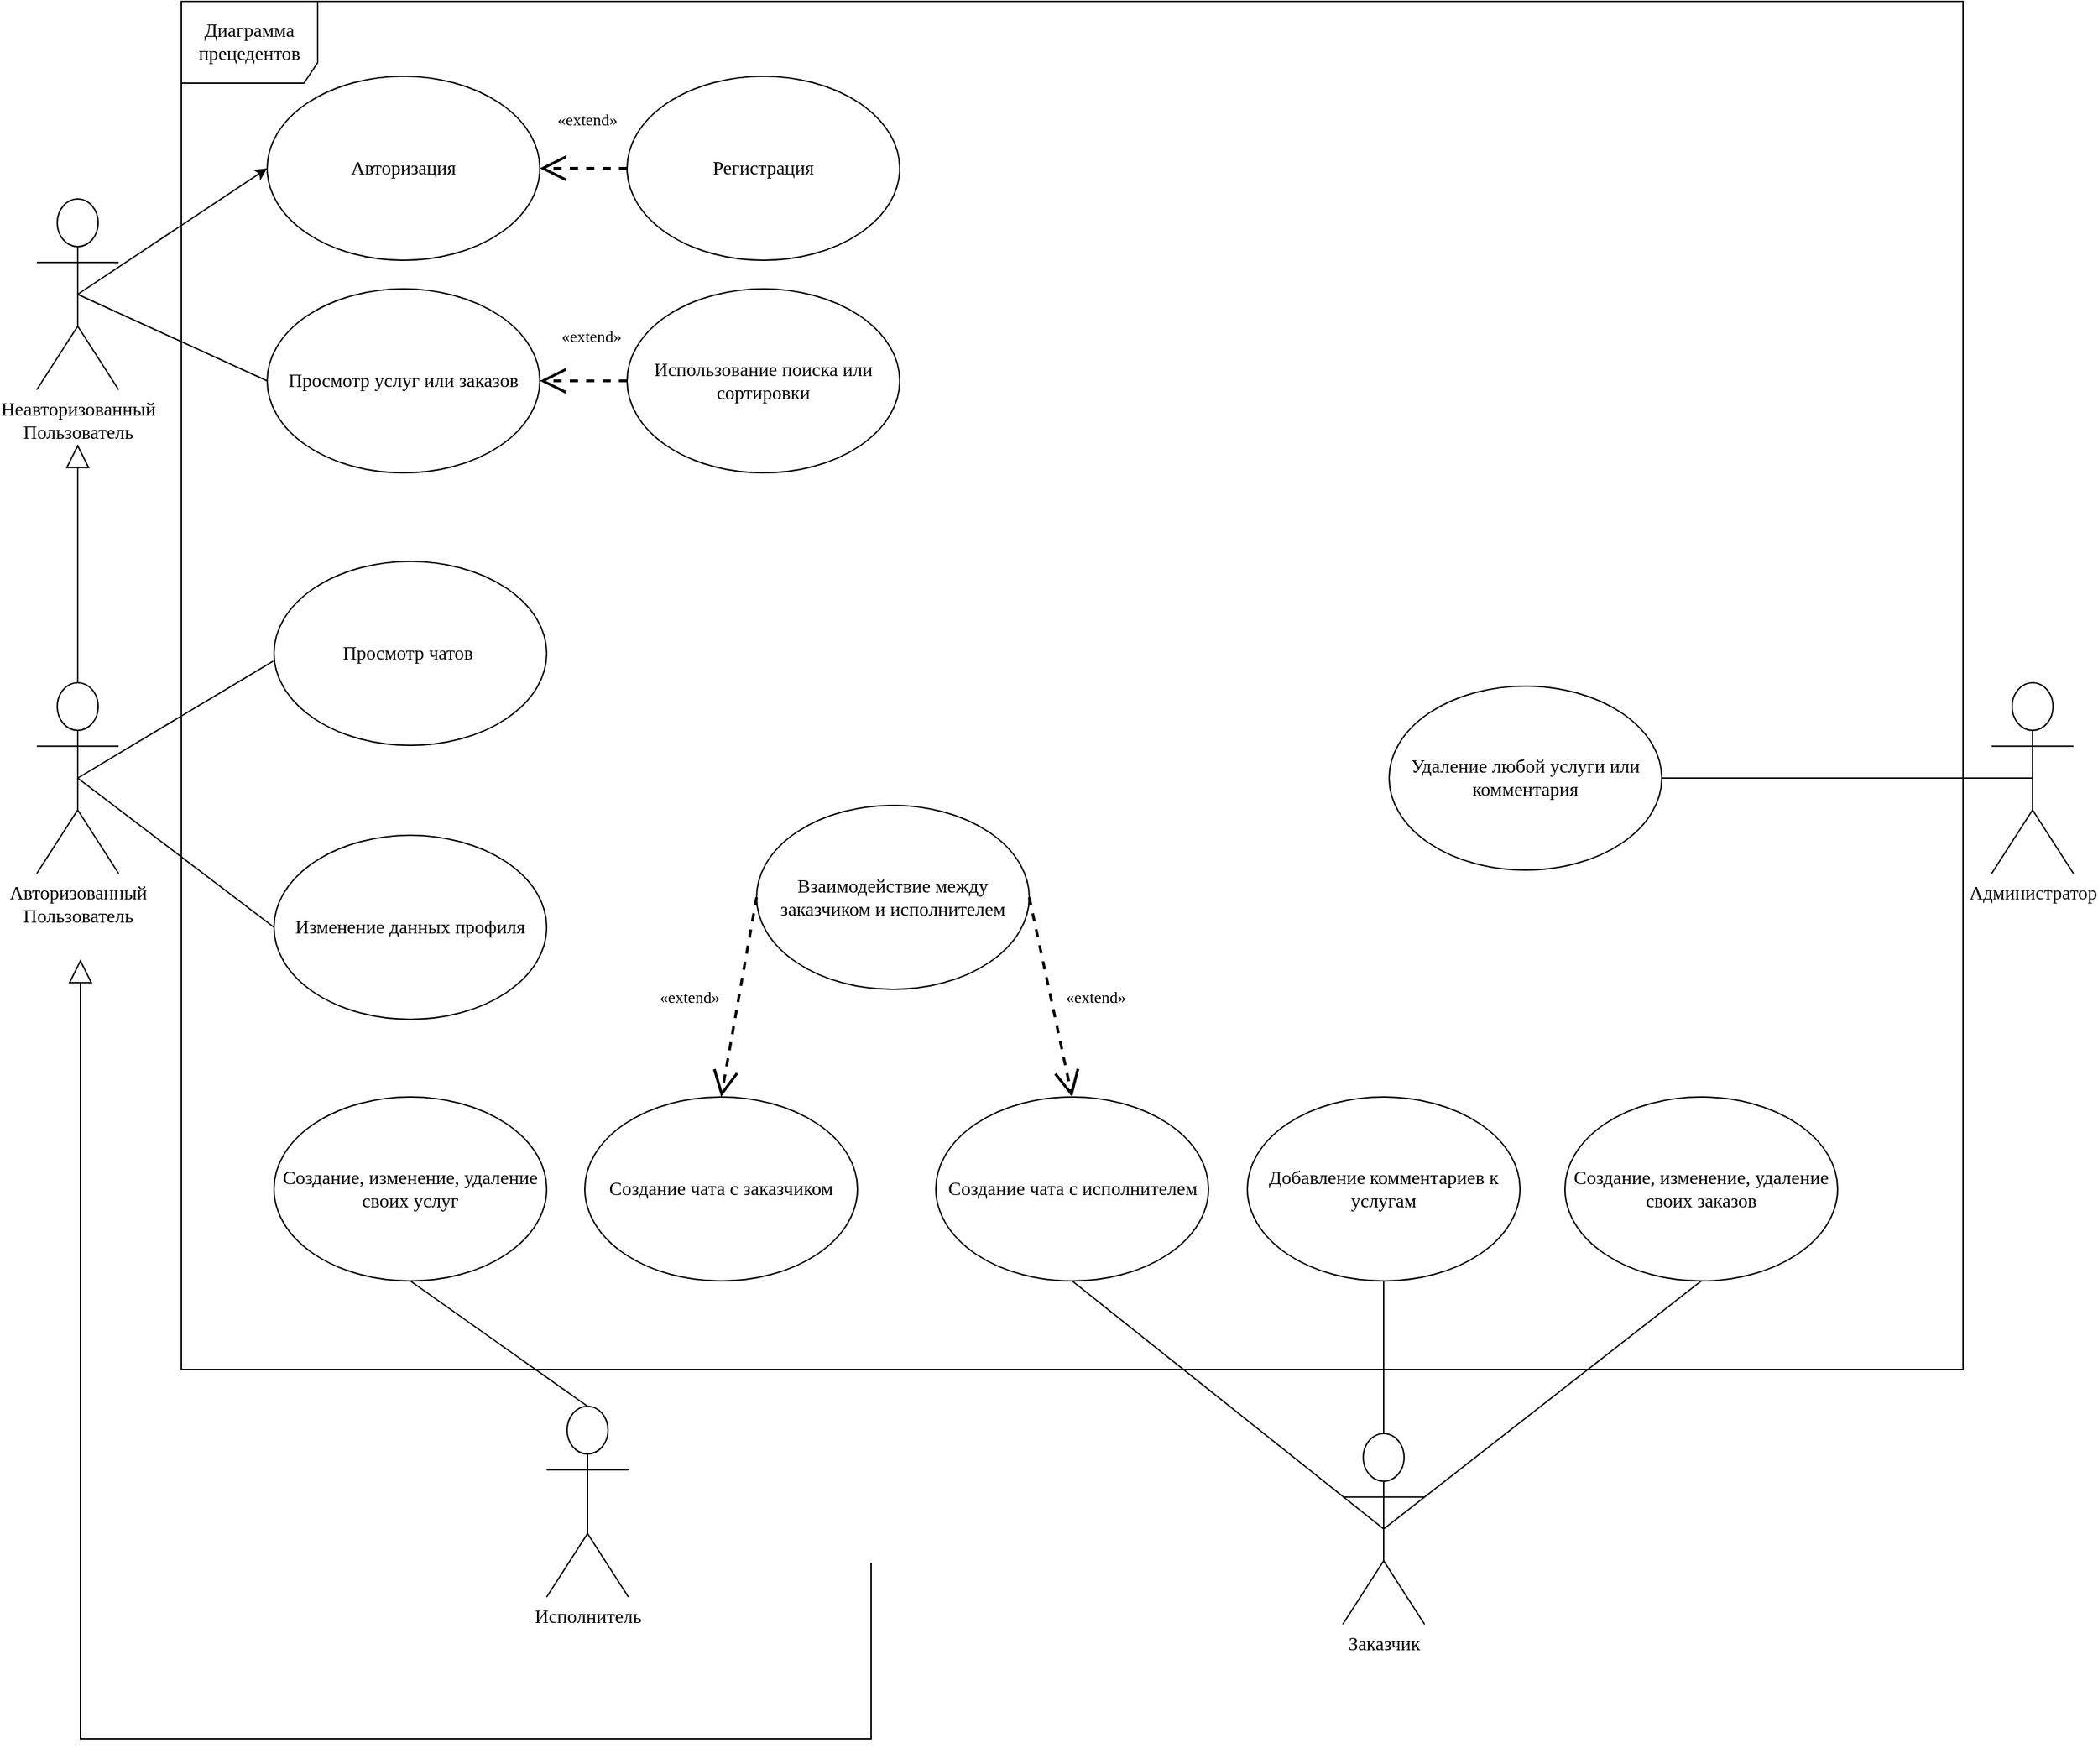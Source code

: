 <mxfile version="21.2.1" type="github">
  <diagram name="Страница 1" id="cCCIlAFTOr4Qi8Cy_CkC">
    <mxGraphModel dx="1595" dy="865" grid="0" gridSize="10" guides="1" tooltips="1" connect="1" arrows="1" fold="1" page="1" pageScale="1" pageWidth="2336" pageHeight="1654" math="0" shadow="0">
      <root>
        <mxCell id="0" />
        <mxCell id="1" parent="0" />
        <mxCell id="EgZyC1ixlsFqTv5ItHzm-1" value="&lt;font style=&quot;font-size: 14px&quot;&gt;Диаграмма прецедентов&lt;br&gt;&lt;/font&gt;" style="shape=umlFrame;whiteSpace=wrap;html=1;width=100;height=60;perimeterSpacing=0;shadow=0;fontFamily=GOST type A Regular;fontSource=https%3A%2F%2Fwebfonts.pro%2Flight-fonts%2F123-gost_type_a.html;" vertex="1" parent="1">
          <mxGeometry x="872" y="294" width="1307" height="1004" as="geometry" />
        </mxCell>
        <mxCell id="EgZyC1ixlsFqTv5ItHzm-2" style="edgeStyle=orthogonalEdgeStyle;rounded=0;orthogonalLoop=1;jettySize=auto;html=1;exitX=0.5;exitY=0;exitDx=0;exitDy=0;exitPerimeter=0;endArrow=block;endFill=0;endSize=15;" edge="1" parent="1" source="EgZyC1ixlsFqTv5ItHzm-31">
          <mxGeometry relative="1" as="geometry">
            <mxPoint x="796" y="619" as="targetPoint" />
          </mxGeometry>
        </mxCell>
        <mxCell id="EgZyC1ixlsFqTv5ItHzm-3" style="rounded=0;orthogonalLoop=1;jettySize=auto;html=1;exitX=0.5;exitY=0.5;exitDx=0;exitDy=0;exitPerimeter=0;entryX=0;entryY=0.5;entryDx=0;entryDy=0;endArrow=none;endFill=0;" edge="1" parent="1" source="EgZyC1ixlsFqTv5ItHzm-31" target="EgZyC1ixlsFqTv5ItHzm-25">
          <mxGeometry relative="1" as="geometry" />
        </mxCell>
        <mxCell id="EgZyC1ixlsFqTv5ItHzm-5" style="edgeStyle=orthogonalEdgeStyle;rounded=0;orthogonalLoop=1;jettySize=auto;html=1;exitX=1;exitY=1;exitDx=0;exitDy=0;entryX=0;entryY=0.5;entryDx=0;entryDy=0;strokeColor=none;startArrow=none;fontFamily=GOST type A Regular;fontSource=https%3A%2F%2Fwebfonts.pro%2Flight-fonts%2F123-gost_type_a.html;" edge="1" parent="1" source="EgZyC1ixlsFqTv5ItHzm-23">
          <mxGeometry relative="1" as="geometry">
            <mxPoint x="1227.973" y="658.052" as="sourcePoint" />
            <mxPoint x="1209" y="662.5" as="targetPoint" />
          </mxGeometry>
        </mxCell>
        <mxCell id="EgZyC1ixlsFqTv5ItHzm-6" style="edgeStyle=none;rounded=0;jumpStyle=none;jumpSize=21;orthogonalLoop=1;jettySize=auto;html=1;exitX=0;exitY=0.5;exitDx=0;exitDy=0;entryX=1;entryY=0.5;entryDx=0;entryDy=0;dashed=1;startSize=19;endSize=15;strokeWidth=2;fontFamily=GOST type A Regular;fontSource=https%3A%2F%2Fwebfonts.pro%2Flight-fonts%2F123-gost_type_a.html;endArrow=open;endFill=0;" edge="1" parent="1" source="EgZyC1ixlsFqTv5ItHzm-11" target="EgZyC1ixlsFqTv5ItHzm-10">
          <mxGeometry relative="1" as="geometry">
            <mxPoint x="1474" y="662.5" as="sourcePoint" />
            <mxPoint x="1409" y="662.5" as="targetPoint" />
          </mxGeometry>
        </mxCell>
        <mxCell id="EgZyC1ixlsFqTv5ItHzm-7" value="&lt;font style=&quot;font-size: 14px&quot;&gt;Просмотр услуг или заказов&lt;/font&gt;" style="ellipse;whiteSpace=wrap;html=1;fontFamily=GOST type A Regular;fontSource=https%3A%2F%2Fwebfonts.pro%2Flight-fonts%2F123-gost_type_a.html;" vertex="1" parent="1">
          <mxGeometry x="935" y="505" width="200" height="135" as="geometry" />
        </mxCell>
        <mxCell id="EgZyC1ixlsFqTv5ItHzm-8" value="&lt;span style=&quot;font-size: 14px;&quot;&gt;Использование поиска или сортировки&lt;/span&gt;" style="ellipse;whiteSpace=wrap;html=1;fontFamily=GOST type A Regular;fontSource=https%3A%2F%2Fwebfonts.pro%2Flight-fonts%2F123-gost_type_a.html;" vertex="1" parent="1">
          <mxGeometry x="1199" y="505" width="200" height="135" as="geometry" />
        </mxCell>
        <mxCell id="EgZyC1ixlsFqTv5ItHzm-9" value="&lt;span style=&quot;font-size: 14px;&quot;&gt;Администратор&lt;/span&gt;" style="shape=umlActor;verticalLabelPosition=bottom;verticalAlign=top;html=1;fontFamily=GOST type A Regular;fontSource=https%3A%2F%2Fwebfonts.pro%2Flight-fonts%2F123-gost_type_a.html;" vertex="1" parent="1">
          <mxGeometry x="2200" y="794" width="60" height="140" as="geometry" />
        </mxCell>
        <mxCell id="EgZyC1ixlsFqTv5ItHzm-10" value="&lt;font style=&quot;font-size: 14px&quot;&gt;Авторизация&lt;/font&gt;" style="ellipse;whiteSpace=wrap;html=1;fontFamily=GOST type A Regular;fontSource=https%3A%2F%2Fwebfonts.pro%2Flight-fonts%2F123-gost_type_a.html;" vertex="1" parent="1">
          <mxGeometry x="935" y="349" width="200" height="135" as="geometry" />
        </mxCell>
        <mxCell id="EgZyC1ixlsFqTv5ItHzm-11" value="&lt;font style=&quot;font-size: 14px&quot;&gt;Регистрация&lt;/font&gt;" style="ellipse;whiteSpace=wrap;html=1;fontFamily=GOST type A Regular;fontSource=https%3A%2F%2Fwebfonts.pro%2Flight-fonts%2F123-gost_type_a.html;" vertex="1" parent="1">
          <mxGeometry x="1199" y="349" width="200" height="135" as="geometry" />
        </mxCell>
        <mxCell id="EgZyC1ixlsFqTv5ItHzm-12" value="&lt;span style=&quot;font-size: 14px;&quot;&gt;Удаление любой услуги или комментария&lt;/span&gt;" style="ellipse;whiteSpace=wrap;html=1;fontFamily=GOST type A Regular;fontSource=https%3A%2F%2Fwebfonts.pro%2Flight-fonts%2F123-gost_type_a.html;" vertex="1" parent="1">
          <mxGeometry x="1758" y="796.5" width="200" height="135" as="geometry" />
        </mxCell>
        <mxCell id="EgZyC1ixlsFqTv5ItHzm-13" value="" style="endArrow=none;html=1;entryX=1;entryY=0.5;entryDx=0;entryDy=0;fontFamily=GOST type A Regular;fontSource=https%3A%2F%2Fwebfonts.pro%2Flight-fonts%2F123-gost_type_a.html;exitX=0.5;exitY=0.5;exitDx=0;exitDy=0;exitPerimeter=0;" edge="1" parent="1" source="EgZyC1ixlsFqTv5ItHzm-9" target="EgZyC1ixlsFqTv5ItHzm-12">
          <mxGeometry width="50" height="50" relative="1" as="geometry">
            <mxPoint x="1299" y="1389" as="sourcePoint" />
            <mxPoint x="1451" y="471.5" as="targetPoint" />
          </mxGeometry>
        </mxCell>
        <mxCell id="EgZyC1ixlsFqTv5ItHzm-15" value="&lt;font style=&quot;font-size: 14px&quot;&gt;Создание, изменение, удаление своих услуг&lt;/font&gt;" style="ellipse;whiteSpace=wrap;html=1;fontFamily=GOST type A Regular;fontSource=https%3A%2F%2Fwebfonts.pro%2Flight-fonts%2F123-gost_type_a.html;" vertex="1" parent="1">
          <mxGeometry x="940" y="1098" width="200" height="135" as="geometry" />
        </mxCell>
        <mxCell id="EgZyC1ixlsFqTv5ItHzm-16" style="rounded=0;orthogonalLoop=1;jettySize=auto;html=1;exitX=0.5;exitY=0.5;exitDx=0;exitDy=0;exitPerimeter=0;entryX=0;entryY=0.5;entryDx=0;entryDy=0;fontFamily=GOST type A Regular;fontSource=https%3A%2F%2Fwebfonts.pro%2Flight-fonts%2F123-gost_type_a.html;" edge="1" parent="1" source="EgZyC1ixlsFqTv5ItHzm-17" target="EgZyC1ixlsFqTv5ItHzm-10">
          <mxGeometry relative="1" as="geometry" />
        </mxCell>
        <mxCell id="EgZyC1ixlsFqTv5ItHzm-17" value="&lt;span style=&quot;font-size: 14px;&quot;&gt;Неавторизованный&lt;br&gt;Пользователь&lt;/span&gt;" style="shape=umlActor;verticalLabelPosition=bottom;verticalAlign=top;html=1;fontFamily=GOST type A Regular;fontSource=https%3A%2F%2Fwebfonts.pro%2Flight-fonts%2F123-gost_type_a.html;" vertex="1" parent="1">
          <mxGeometry x="766" y="439" width="60" height="140" as="geometry" />
        </mxCell>
        <mxCell id="EgZyC1ixlsFqTv5ItHzm-18" value="" style="endArrow=none;html=1;exitX=0;exitY=0.5;exitDx=0;exitDy=0;entryX=0.5;entryY=0.5;entryDx=0;entryDy=0;fontFamily=GOST type A Regular;fontSource=https%3A%2F%2Fwebfonts.pro%2Flight-fonts%2F123-gost_type_a.html;entryPerimeter=0;" edge="1" parent="1" source="EgZyC1ixlsFqTv5ItHzm-7" target="EgZyC1ixlsFqTv5ItHzm-17">
          <mxGeometry width="50" height="50" relative="1" as="geometry">
            <mxPoint x="803" y="437" as="sourcePoint" />
            <mxPoint x="1005.0" y="442.5" as="targetPoint" />
          </mxGeometry>
        </mxCell>
        <mxCell id="EgZyC1ixlsFqTv5ItHzm-20" value="&lt;span style=&quot;font-size: 14px;&quot;&gt;Просмотр чатов&amp;nbsp;&lt;/span&gt;" style="ellipse;whiteSpace=wrap;html=1;fontFamily=GOST type A Regular;fontSource=https%3A%2F%2Fwebfonts.pro%2Flight-fonts%2F123-gost_type_a.html;" vertex="1" parent="1">
          <mxGeometry x="940" y="705" width="200" height="135" as="geometry" />
        </mxCell>
        <mxCell id="EgZyC1ixlsFqTv5ItHzm-21" value="" style="endArrow=none;html=1;exitX=-0.003;exitY=0.542;exitDx=0;exitDy=0;fontFamily=GOST type A Regular;fontSource=https%3A%2F%2Fwebfonts.pro%2Flight-fonts%2F123-gost_type_a.html;entryX=0.5;entryY=0.5;entryDx=0;entryDy=0;entryPerimeter=0;exitPerimeter=0;" edge="1" parent="1" source="EgZyC1ixlsFqTv5ItHzm-20" target="EgZyC1ixlsFqTv5ItHzm-31">
          <mxGeometry width="50" height="50" relative="1" as="geometry">
            <mxPoint x="950.0" y="578.5" as="sourcePoint" />
            <mxPoint x="1428" y="888" as="targetPoint" />
          </mxGeometry>
        </mxCell>
        <mxCell id="EgZyC1ixlsFqTv5ItHzm-22" value="&lt;span style=&quot;font-size: 14px;&quot;&gt;Взаимодействие между заказчиком и исполнителем&lt;/span&gt;" style="ellipse;whiteSpace=wrap;html=1;fontFamily=GOST type A Regular;fontSource=https%3A%2F%2Fwebfonts.pro%2Flight-fonts%2F123-gost_type_a.html;" vertex="1" parent="1">
          <mxGeometry x="1294" y="884" width="200" height="135" as="geometry" />
        </mxCell>
        <mxCell id="EgZyC1ixlsFqTv5ItHzm-23" value="«extend»" style="text;html=1;strokeColor=none;fillColor=none;align=center;verticalAlign=middle;whiteSpace=wrap;rounded=0;shadow=0;fontFamily=GOST type A Regular;fontSource=https%3A%2F%2Fwebfonts.pro%2Flight-fonts%2F123-gost_type_a.html;" vertex="1" parent="1">
          <mxGeometry x="1225" y="1015" width="40" height="20" as="geometry" />
        </mxCell>
        <mxCell id="EgZyC1ixlsFqTv5ItHzm-24" value="" style="edgeStyle=orthogonalEdgeStyle;rounded=0;orthogonalLoop=1;jettySize=auto;html=1;exitX=1;exitY=1;exitDx=0;exitDy=0;entryX=0;entryY=0.5;entryDx=0;entryDy=0;strokeColor=none;endArrow=none;fontFamily=GOST type A Regular;fontSource=https%3A%2F%2Fwebfonts.pro%2Flight-fonts%2F123-gost_type_a.html;" edge="1" parent="1" target="EgZyC1ixlsFqTv5ItHzm-23">
          <mxGeometry relative="1" as="geometry">
            <mxPoint x="1227.973" y="658.052" as="sourcePoint" />
            <mxPoint x="1209" y="662.5" as="targetPoint" />
          </mxGeometry>
        </mxCell>
        <mxCell id="EgZyC1ixlsFqTv5ItHzm-25" value="&lt;span style=&quot;font-size: 14px;&quot;&gt;Изменение данных профиля&lt;/span&gt;" style="ellipse;whiteSpace=wrap;html=1;fontFamily=GOST type A Regular;fontSource=https%3A%2F%2Fwebfonts.pro%2Flight-fonts%2F123-gost_type_a.html;" vertex="1" parent="1">
          <mxGeometry x="940" y="906" width="200" height="135" as="geometry" />
        </mxCell>
        <mxCell id="EgZyC1ixlsFqTv5ItHzm-26" value="«extend»" style="text;html=1;strokeColor=none;fillColor=none;align=center;verticalAlign=middle;whiteSpace=wrap;rounded=0;shadow=0;fontFamily=GOST type A Regular;fontSource=https%3A%2F%2Fwebfonts.pro%2Flight-fonts%2F123-gost_type_a.html;" vertex="1" parent="1">
          <mxGeometry x="1153" y="530" width="40" height="20" as="geometry" />
        </mxCell>
        <mxCell id="EgZyC1ixlsFqTv5ItHzm-27" value="«extend»" style="text;html=1;strokeColor=none;fillColor=none;align=center;verticalAlign=middle;whiteSpace=wrap;rounded=0;shadow=0;fontFamily=GOST type A Regular;fontSource=https%3A%2F%2Fwebfonts.pro%2Flight-fonts%2F123-gost_type_a.html;" vertex="1" parent="1">
          <mxGeometry x="1150" y="371" width="40" height="20" as="geometry" />
        </mxCell>
        <mxCell id="EgZyC1ixlsFqTv5ItHzm-28" style="edgeStyle=none;rounded=0;jumpStyle=none;jumpSize=21;orthogonalLoop=1;jettySize=auto;html=1;exitX=0;exitY=0.5;exitDx=0;exitDy=0;dashed=1;startSize=19;endSize=15;strokeWidth=2;fontFamily=GOST type A Regular;fontSource=https%3A%2F%2Fwebfonts.pro%2Flight-fonts%2F123-gost_type_a.html;endArrow=open;endFill=0;entryX=0.5;entryY=0;entryDx=0;entryDy=0;" edge="1" parent="1" source="EgZyC1ixlsFqTv5ItHzm-22" target="EgZyC1ixlsFqTv5ItHzm-37">
          <mxGeometry relative="1" as="geometry">
            <mxPoint x="1233" y="745" as="sourcePoint" />
            <mxPoint x="1133" y="745" as="targetPoint" />
          </mxGeometry>
        </mxCell>
        <mxCell id="EgZyC1ixlsFqTv5ItHzm-29" style="edgeStyle=none;rounded=0;jumpStyle=none;jumpSize=21;orthogonalLoop=1;jettySize=auto;html=1;exitX=0;exitY=0.5;exitDx=0;exitDy=0;entryX=1;entryY=0.5;entryDx=0;entryDy=0;dashed=1;startSize=19;endSize=15;strokeWidth=2;fontFamily=GOST type A Regular;fontSource=https%3A%2F%2Fwebfonts.pro%2Flight-fonts%2F123-gost_type_a.html;endArrow=open;endFill=0;" edge="1" parent="1" source="EgZyC1ixlsFqTv5ItHzm-8" target="EgZyC1ixlsFqTv5ItHzm-7">
          <mxGeometry relative="1" as="geometry">
            <mxPoint x="1200.5" y="601" as="sourcePoint" />
            <mxPoint x="1139.5" y="601" as="targetPoint" />
          </mxGeometry>
        </mxCell>
        <mxCell id="EgZyC1ixlsFqTv5ItHzm-30" value="" style="edgeStyle=orthogonalEdgeStyle;rounded=0;orthogonalLoop=1;jettySize=auto;html=1;endSize=15;endArrow=block;endFill=0;" edge="1" parent="1">
          <mxGeometry relative="1" as="geometry">
            <mxPoint x="1378" y="1440" as="sourcePoint" />
            <mxPoint x="798" y="997" as="targetPoint" />
            <Array as="points">
              <mxPoint x="1378" y="1569" />
              <mxPoint x="798" y="1569" />
            </Array>
          </mxGeometry>
        </mxCell>
        <mxCell id="EgZyC1ixlsFqTv5ItHzm-31" value="&lt;span style=&quot;font-size: 14px;&quot;&gt;Авторизованный&lt;br&gt;Пользователь&lt;/span&gt;" style="shape=umlActor;verticalLabelPosition=bottom;verticalAlign=top;html=1;fontFamily=GOST type A Regular;fontSource=https%3A%2F%2Fwebfonts.pro%2Flight-fonts%2F123-gost_type_a.html;" vertex="1" parent="1">
          <mxGeometry x="766" y="794" width="60" height="140" as="geometry" />
        </mxCell>
        <mxCell id="EgZyC1ixlsFqTv5ItHzm-32" value="&lt;span style=&quot;font-size: 14px;&quot;&gt;Исполнитель&lt;br&gt;&lt;/span&gt;" style="shape=umlActor;verticalLabelPosition=bottom;verticalAlign=top;html=1;fontFamily=GOST type A Regular;fontSource=https%3A%2F%2Fwebfonts.pro%2Flight-fonts%2F123-gost_type_a.html;" vertex="1" parent="1">
          <mxGeometry x="1140" y="1325" width="60" height="140" as="geometry" />
        </mxCell>
        <mxCell id="EgZyC1ixlsFqTv5ItHzm-35" style="rounded=0;orthogonalLoop=1;jettySize=auto;html=1;exitX=0.5;exitY=0.5;exitDx=0;exitDy=0;exitPerimeter=0;entryX=0.5;entryY=1;entryDx=0;entryDy=0;endArrow=none;endFill=0;" edge="1" parent="1" source="EgZyC1ixlsFqTv5ItHzm-33" target="EgZyC1ixlsFqTv5ItHzm-34">
          <mxGeometry relative="1" as="geometry" />
        </mxCell>
        <mxCell id="EgZyC1ixlsFqTv5ItHzm-33" value="&lt;span style=&quot;font-size: 14px;&quot;&gt;Заказчик&lt;/span&gt;" style="shape=umlActor;verticalLabelPosition=bottom;verticalAlign=top;html=1;fontFamily=GOST type A Regular;fontSource=https%3A%2F%2Fwebfonts.pro%2Flight-fonts%2F123-gost_type_a.html;" vertex="1" parent="1">
          <mxGeometry x="1724" y="1345" width="60" height="140" as="geometry" />
        </mxCell>
        <mxCell id="EgZyC1ixlsFqTv5ItHzm-34" value="&lt;span style=&quot;font-size: 14px;&quot;&gt;Добавление комментариев к услугам&lt;/span&gt;" style="ellipse;whiteSpace=wrap;html=1;fontFamily=GOST type A Regular;fontSource=https%3A%2F%2Fwebfonts.pro%2Flight-fonts%2F123-gost_type_a.html;" vertex="1" parent="1">
          <mxGeometry x="1654" y="1098" width="200" height="135" as="geometry" />
        </mxCell>
        <mxCell id="EgZyC1ixlsFqTv5ItHzm-36" value="&lt;font style=&quot;font-size: 14px&quot;&gt;Создание, изменение, удаление своих заказов&lt;/font&gt;" style="ellipse;whiteSpace=wrap;html=1;fontFamily=GOST type A Regular;fontSource=https%3A%2F%2Fwebfonts.pro%2Flight-fonts%2F123-gost_type_a.html;" vertex="1" parent="1">
          <mxGeometry x="1887" y="1098" width="200" height="135" as="geometry" />
        </mxCell>
        <mxCell id="EgZyC1ixlsFqTv5ItHzm-37" value="&lt;span style=&quot;font-size: 14px;&quot;&gt;Создание чата с заказчиком&lt;/span&gt;" style="ellipse;whiteSpace=wrap;html=1;fontFamily=GOST type A Regular;fontSource=https%3A%2F%2Fwebfonts.pro%2Flight-fonts%2F123-gost_type_a.html;" vertex="1" parent="1">
          <mxGeometry x="1168" y="1098" width="200" height="135" as="geometry" />
        </mxCell>
        <mxCell id="EgZyC1ixlsFqTv5ItHzm-38" value="&lt;span style=&quot;font-size: 14px;&quot;&gt;Создание чата с исполнителем&lt;/span&gt;" style="ellipse;whiteSpace=wrap;html=1;fontFamily=GOST type A Regular;fontSource=https%3A%2F%2Fwebfonts.pro%2Flight-fonts%2F123-gost_type_a.html;" vertex="1" parent="1">
          <mxGeometry x="1425.5" y="1098" width="200" height="135" as="geometry" />
        </mxCell>
        <mxCell id="EgZyC1ixlsFqTv5ItHzm-39" style="edgeStyle=none;rounded=0;jumpStyle=none;jumpSize=21;orthogonalLoop=1;jettySize=auto;html=1;exitX=1;exitY=0.5;exitDx=0;exitDy=0;dashed=1;startSize=19;endSize=15;strokeWidth=2;fontFamily=GOST type A Regular;fontSource=https%3A%2F%2Fwebfonts.pro%2Flight-fonts%2F123-gost_type_a.html;endArrow=open;endFill=0;entryX=0.5;entryY=0;entryDx=0;entryDy=0;" edge="1" parent="1" source="EgZyC1ixlsFqTv5ItHzm-22" target="EgZyC1ixlsFqTv5ItHzm-38">
          <mxGeometry relative="1" as="geometry">
            <mxPoint x="1312" y="967" as="sourcePoint" />
            <mxPoint x="1278" y="1108" as="targetPoint" />
          </mxGeometry>
        </mxCell>
        <mxCell id="EgZyC1ixlsFqTv5ItHzm-40" value="«extend»" style="text;html=1;strokeColor=none;fillColor=none;align=center;verticalAlign=middle;whiteSpace=wrap;rounded=0;shadow=0;fontFamily=GOST type A Regular;fontSource=https%3A%2F%2Fwebfonts.pro%2Flight-fonts%2F123-gost_type_a.html;" vertex="1" parent="1">
          <mxGeometry x="1523" y="1015" width="40" height="20" as="geometry" />
        </mxCell>
        <mxCell id="EgZyC1ixlsFqTv5ItHzm-41" style="rounded=0;orthogonalLoop=1;jettySize=auto;html=1;exitX=0.5;exitY=0.5;exitDx=0;exitDy=0;exitPerimeter=0;entryX=0.5;entryY=1;entryDx=0;entryDy=0;endArrow=none;endFill=0;" edge="1" parent="1" source="EgZyC1ixlsFqTv5ItHzm-33" target="EgZyC1ixlsFqTv5ItHzm-38">
          <mxGeometry relative="1" as="geometry">
            <mxPoint x="1716" y="1359" as="sourcePoint" />
            <mxPoint x="1764" y="1243" as="targetPoint" />
          </mxGeometry>
        </mxCell>
        <mxCell id="EgZyC1ixlsFqTv5ItHzm-42" style="rounded=0;orthogonalLoop=1;jettySize=auto;html=1;exitX=0.5;exitY=0.5;exitDx=0;exitDy=0;exitPerimeter=0;entryX=0.5;entryY=1;entryDx=0;entryDy=0;endArrow=none;endFill=0;" edge="1" parent="1" source="EgZyC1ixlsFqTv5ItHzm-33" target="EgZyC1ixlsFqTv5ItHzm-36">
          <mxGeometry relative="1" as="geometry">
            <mxPoint x="1726" y="1369" as="sourcePoint" />
            <mxPoint x="1774" y="1253" as="targetPoint" />
          </mxGeometry>
        </mxCell>
        <mxCell id="EgZyC1ixlsFqTv5ItHzm-44" style="rounded=0;orthogonalLoop=1;jettySize=auto;html=1;exitX=0.5;exitY=1;exitDx=0;exitDy=0;entryX=0.5;entryY=0;entryDx=0;entryDy=0;endArrow=none;endFill=0;entryPerimeter=0;" edge="1" parent="1" source="EgZyC1ixlsFqTv5ItHzm-15" target="EgZyC1ixlsFqTv5ItHzm-32">
          <mxGeometry relative="1" as="geometry">
            <mxPoint x="1736" y="1379" as="sourcePoint" />
            <mxPoint x="1784" y="1263" as="targetPoint" />
          </mxGeometry>
        </mxCell>
      </root>
    </mxGraphModel>
  </diagram>
</mxfile>
